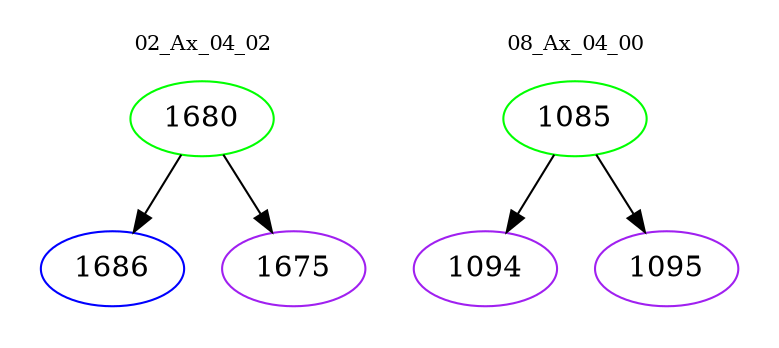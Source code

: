 digraph{
subgraph cluster_0 {
color = white
label = "02_Ax_04_02";
fontsize=10;
T0_1680 [label="1680", color="green"]
T0_1680 -> T0_1686 [color="black"]
T0_1686 [label="1686", color="blue"]
T0_1680 -> T0_1675 [color="black"]
T0_1675 [label="1675", color="purple"]
}
subgraph cluster_1 {
color = white
label = "08_Ax_04_00";
fontsize=10;
T1_1085 [label="1085", color="green"]
T1_1085 -> T1_1094 [color="black"]
T1_1094 [label="1094", color="purple"]
T1_1085 -> T1_1095 [color="black"]
T1_1095 [label="1095", color="purple"]
}
}

